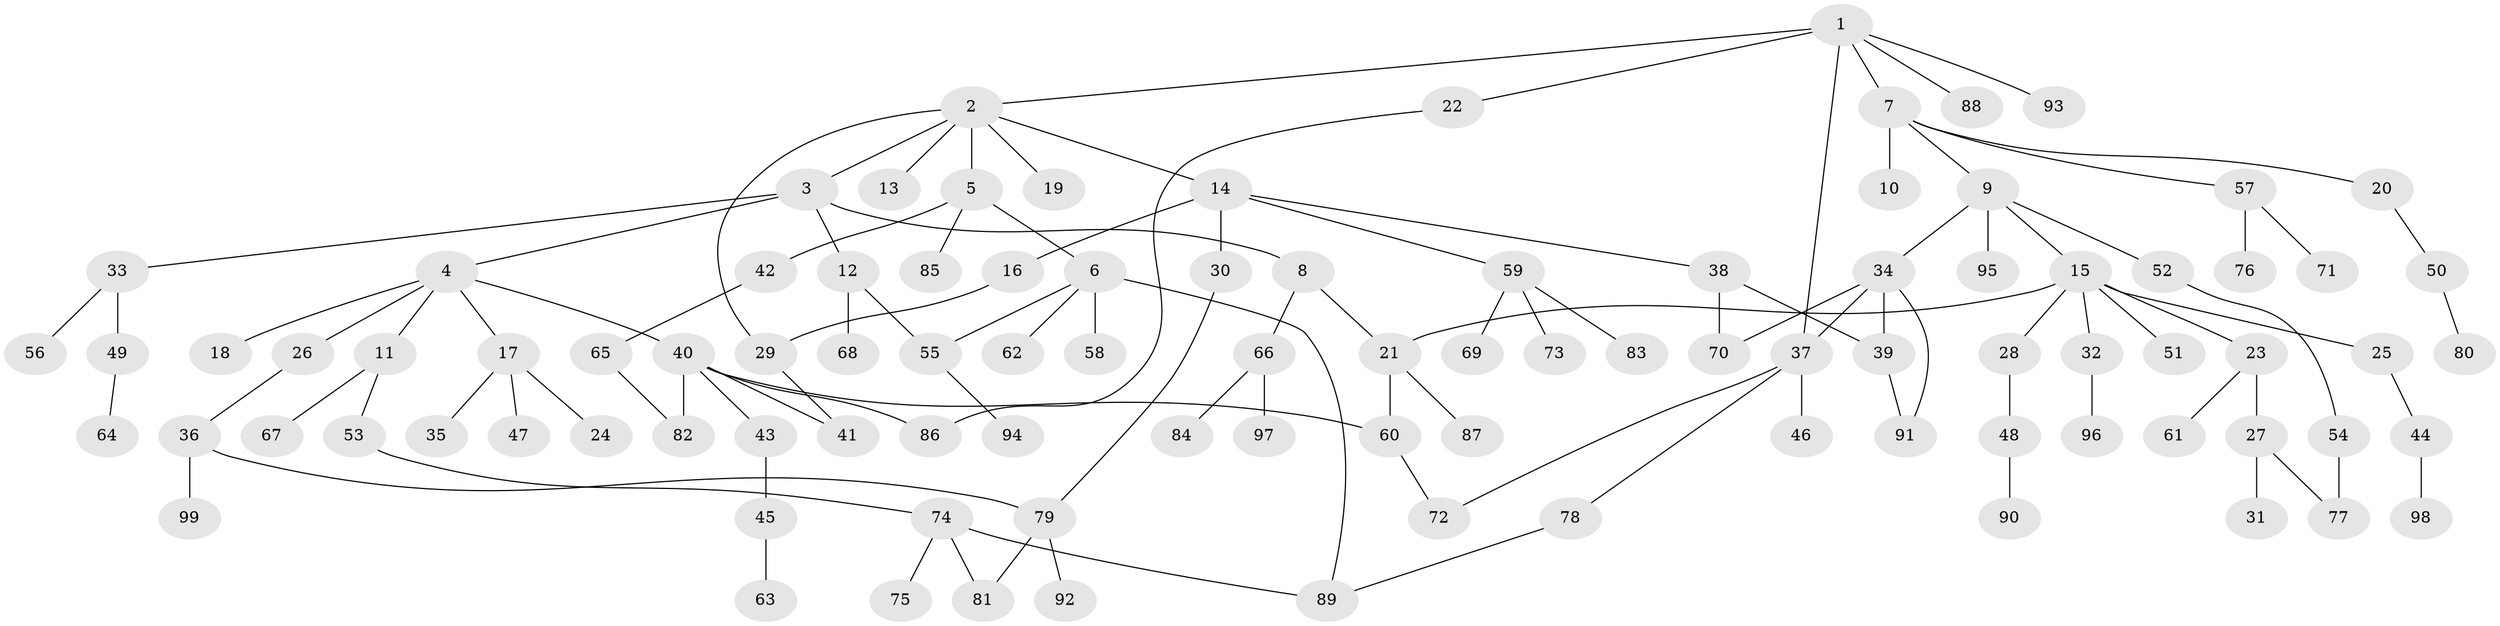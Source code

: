 // coarse degree distribution, {5: 0.043478260869565216, 10: 0.028985507246376812, 6: 0.028985507246376812, 4: 0.08695652173913043, 1: 0.4057971014492754, 3: 0.15942028985507245, 2: 0.2463768115942029}
// Generated by graph-tools (version 1.1) at 2025/23/03/03/25 07:23:33]
// undirected, 99 vertices, 115 edges
graph export_dot {
graph [start="1"]
  node [color=gray90,style=filled];
  1;
  2;
  3;
  4;
  5;
  6;
  7;
  8;
  9;
  10;
  11;
  12;
  13;
  14;
  15;
  16;
  17;
  18;
  19;
  20;
  21;
  22;
  23;
  24;
  25;
  26;
  27;
  28;
  29;
  30;
  31;
  32;
  33;
  34;
  35;
  36;
  37;
  38;
  39;
  40;
  41;
  42;
  43;
  44;
  45;
  46;
  47;
  48;
  49;
  50;
  51;
  52;
  53;
  54;
  55;
  56;
  57;
  58;
  59;
  60;
  61;
  62;
  63;
  64;
  65;
  66;
  67;
  68;
  69;
  70;
  71;
  72;
  73;
  74;
  75;
  76;
  77;
  78;
  79;
  80;
  81;
  82;
  83;
  84;
  85;
  86;
  87;
  88;
  89;
  90;
  91;
  92;
  93;
  94;
  95;
  96;
  97;
  98;
  99;
  1 -- 2;
  1 -- 7;
  1 -- 22;
  1 -- 37;
  1 -- 88;
  1 -- 93;
  2 -- 3;
  2 -- 5;
  2 -- 13;
  2 -- 14;
  2 -- 19;
  2 -- 29;
  3 -- 4;
  3 -- 8;
  3 -- 12;
  3 -- 33;
  4 -- 11;
  4 -- 17;
  4 -- 18;
  4 -- 26;
  4 -- 40;
  5 -- 6;
  5 -- 42;
  5 -- 85;
  6 -- 55;
  6 -- 58;
  6 -- 62;
  6 -- 89;
  7 -- 9;
  7 -- 10;
  7 -- 20;
  7 -- 57;
  8 -- 21;
  8 -- 66;
  9 -- 15;
  9 -- 34;
  9 -- 52;
  9 -- 95;
  11 -- 53;
  11 -- 67;
  12 -- 68;
  12 -- 55;
  14 -- 16;
  14 -- 30;
  14 -- 38;
  14 -- 59;
  15 -- 23;
  15 -- 25;
  15 -- 28;
  15 -- 32;
  15 -- 51;
  15 -- 21;
  16 -- 29;
  17 -- 24;
  17 -- 35;
  17 -- 47;
  20 -- 50;
  21 -- 60;
  21 -- 87;
  22 -- 86;
  23 -- 27;
  23 -- 61;
  25 -- 44;
  26 -- 36;
  27 -- 31;
  27 -- 77;
  28 -- 48;
  29 -- 41;
  30 -- 79;
  32 -- 96;
  33 -- 49;
  33 -- 56;
  34 -- 39;
  34 -- 70;
  34 -- 91;
  34 -- 37;
  36 -- 99;
  36 -- 79;
  37 -- 46;
  37 -- 72;
  37 -- 78;
  38 -- 39;
  38 -- 70;
  39 -- 91;
  40 -- 43;
  40 -- 86;
  40 -- 60;
  40 -- 41;
  40 -- 82;
  42 -- 65;
  43 -- 45;
  44 -- 98;
  45 -- 63;
  48 -- 90;
  49 -- 64;
  50 -- 80;
  52 -- 54;
  53 -- 74;
  54 -- 77;
  55 -- 94;
  57 -- 71;
  57 -- 76;
  59 -- 69;
  59 -- 73;
  59 -- 83;
  60 -- 72;
  65 -- 82;
  66 -- 84;
  66 -- 97;
  74 -- 75;
  74 -- 81;
  74 -- 89;
  78 -- 89;
  79 -- 92;
  79 -- 81;
}
